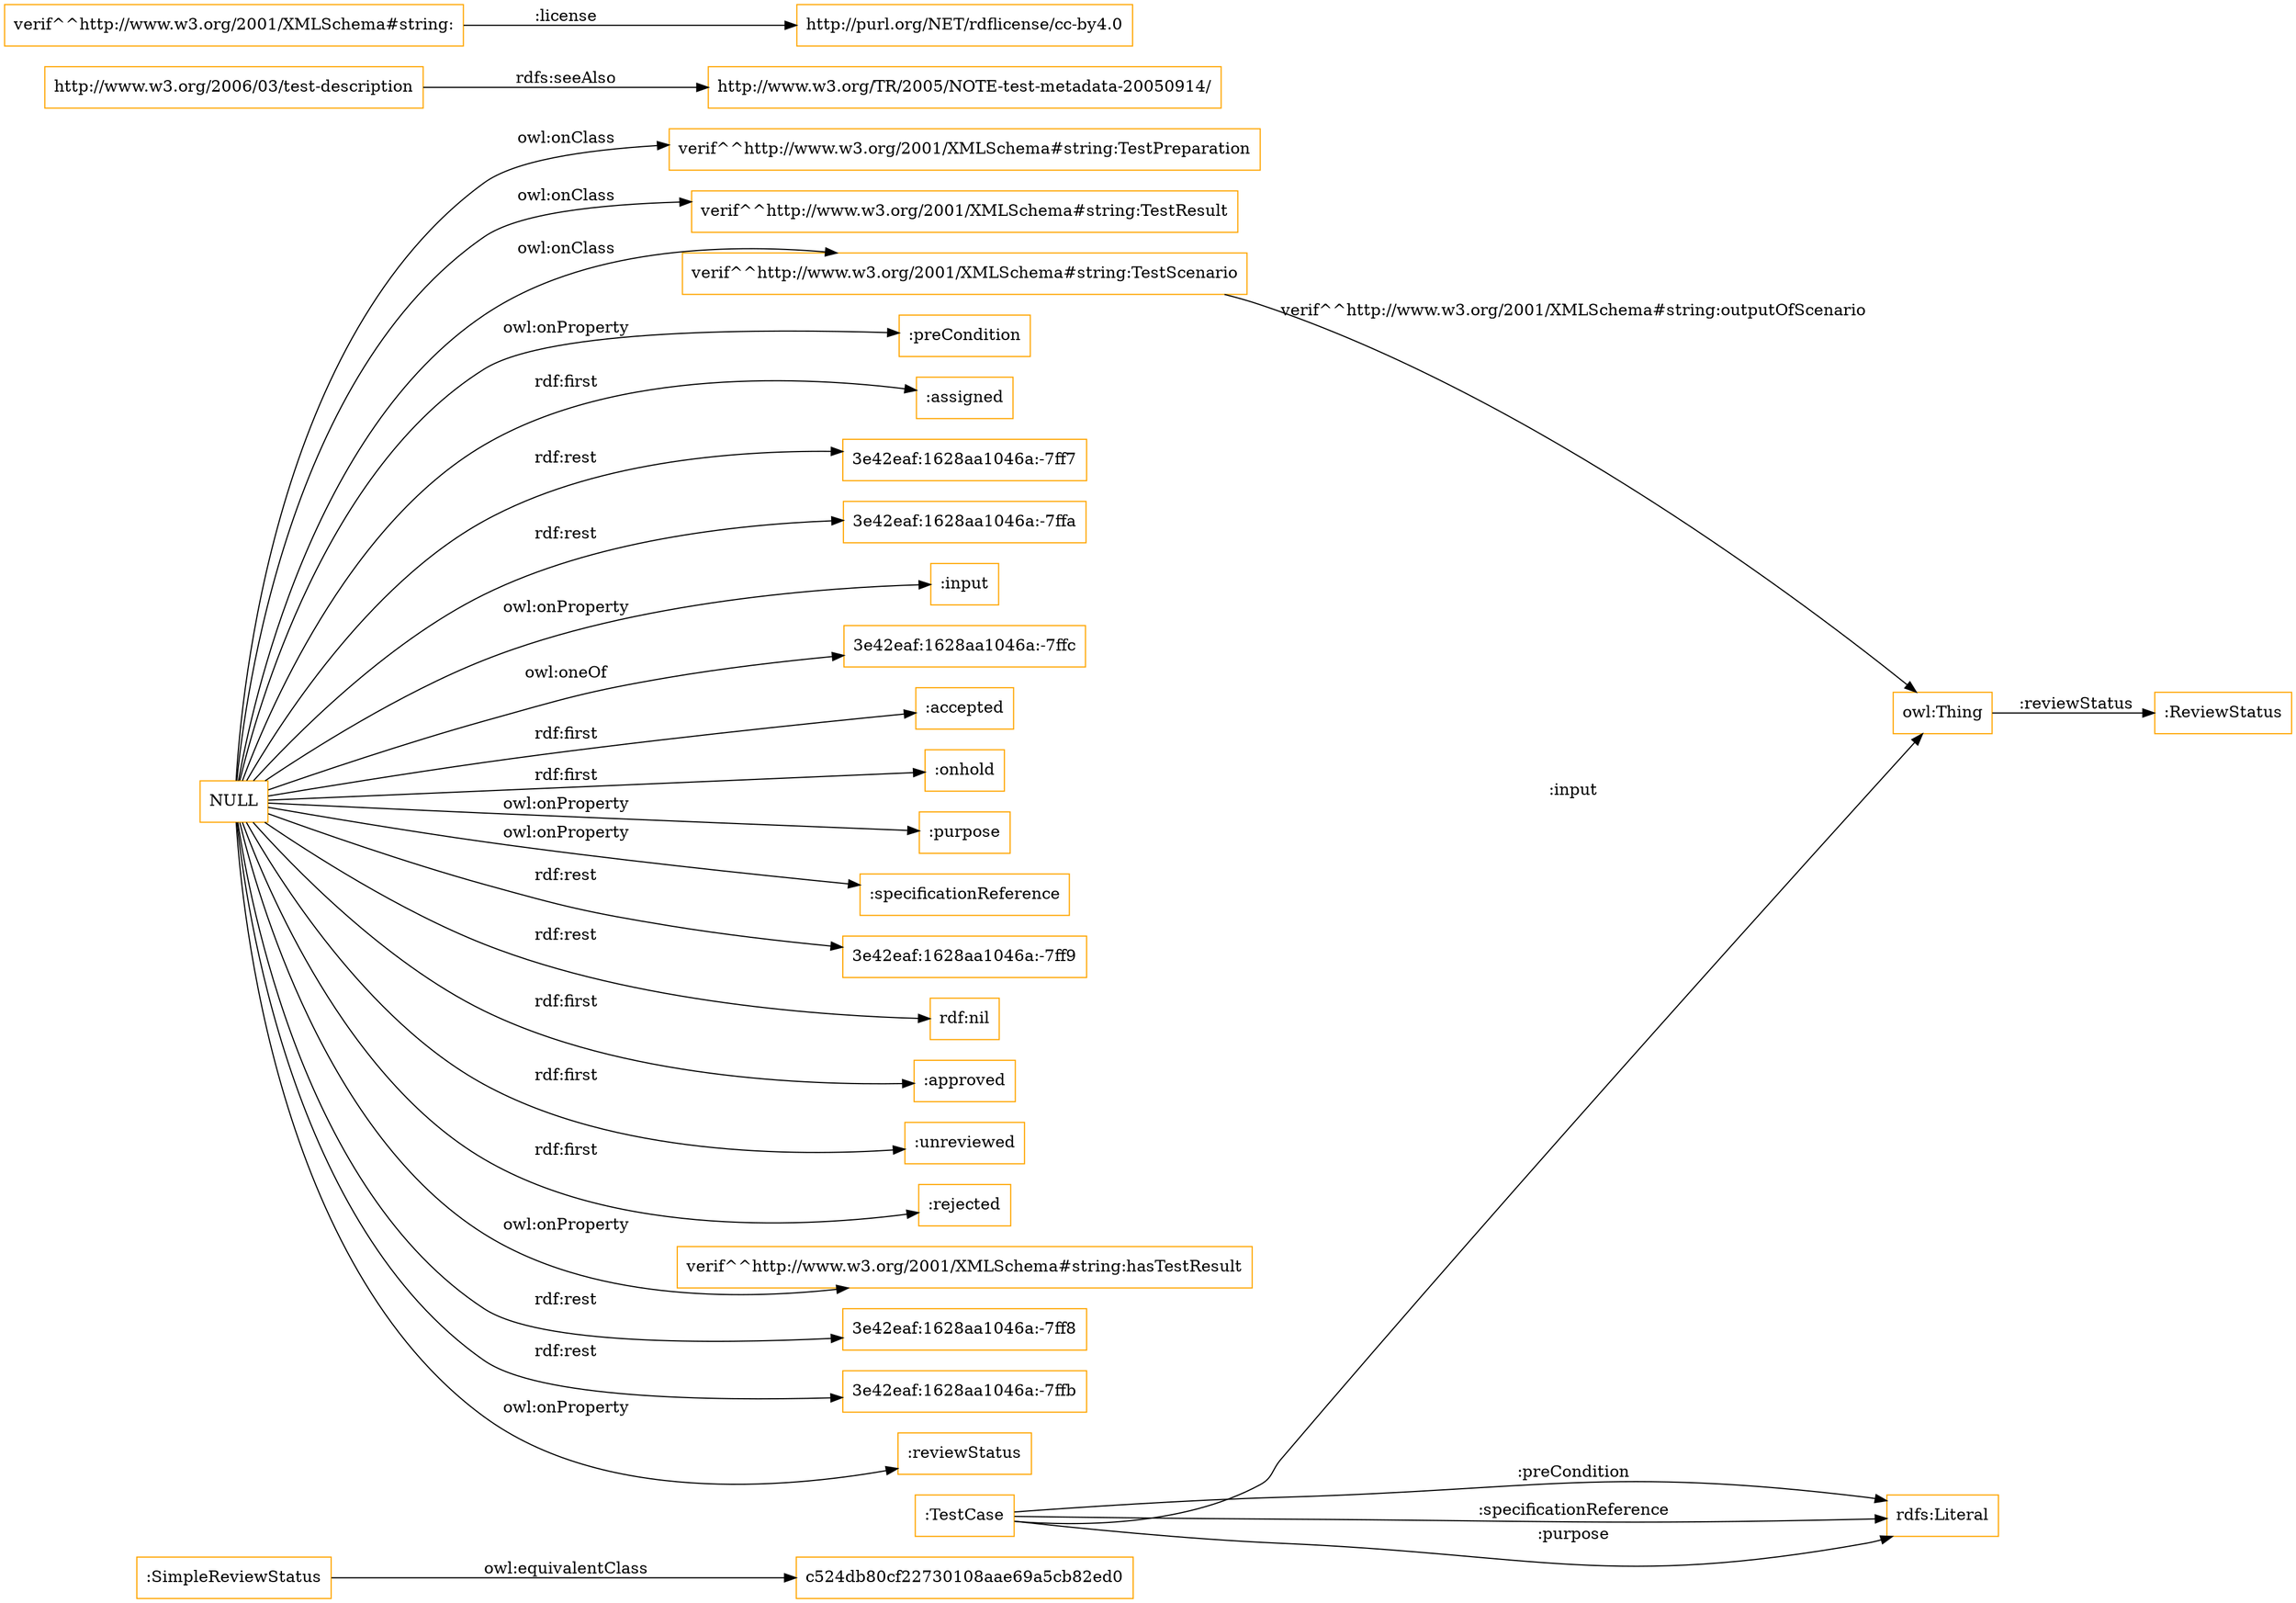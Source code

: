 digraph ar2dtool_diagram { 
rankdir=LR;
size="1501"
node [shape = rectangle, color="orange"]; "c524db80cf22730108aae69a5cb82ed0" ":ReviewStatus" ":SimpleReviewStatus" "verif^^http://www.w3.org/2001/XMLSchema#string:TestPreparation" "verif^^http://www.w3.org/2001/XMLSchema#string:TestResult" "verif^^http://www.w3.org/2001/XMLSchema#string:TestScenario" ":TestCase" ; /*classes style*/
	"http://www.w3.org/2006/03/test-description" -> "http://www.w3.org/TR/2005/NOTE-test-metadata-20050914/" [ label = "rdfs:seeAlso" ];
	":SimpleReviewStatus" -> "c524db80cf22730108aae69a5cb82ed0" [ label = "owl:equivalentClass" ];
	"NULL" -> "verif^^http://www.w3.org/2001/XMLSchema#string:TestResult" [ label = "owl:onClass" ];
	"NULL" -> ":preCondition" [ label = "owl:onProperty" ];
	"NULL" -> ":assigned" [ label = "rdf:first" ];
	"NULL" -> "3e42eaf:1628aa1046a:-7ff7" [ label = "rdf:rest" ];
	"NULL" -> "3e42eaf:1628aa1046a:-7ffa" [ label = "rdf:rest" ];
	"NULL" -> ":input" [ label = "owl:onProperty" ];
	"NULL" -> "verif^^http://www.w3.org/2001/XMLSchema#string:TestPreparation" [ label = "owl:onClass" ];
	"NULL" -> "3e42eaf:1628aa1046a:-7ffc" [ label = "owl:oneOf" ];
	"NULL" -> "verif^^http://www.w3.org/2001/XMLSchema#string:TestScenario" [ label = "owl:onClass" ];
	"NULL" -> ":accepted" [ label = "rdf:first" ];
	"NULL" -> ":onhold" [ label = "rdf:first" ];
	"NULL" -> ":purpose" [ label = "owl:onProperty" ];
	"NULL" -> ":specificationReference" [ label = "owl:onProperty" ];
	"NULL" -> "3e42eaf:1628aa1046a:-7ff9" [ label = "rdf:rest" ];
	"NULL" -> "rdf:nil" [ label = "rdf:rest" ];
	"NULL" -> ":approved" [ label = "rdf:first" ];
	"NULL" -> ":unreviewed" [ label = "rdf:first" ];
	"NULL" -> ":rejected" [ label = "rdf:first" ];
	"NULL" -> "verif^^http://www.w3.org/2001/XMLSchema#string:hasTestResult" [ label = "owl:onProperty" ];
	"NULL" -> "3e42eaf:1628aa1046a:-7ff8" [ label = "rdf:rest" ];
	"NULL" -> "3e42eaf:1628aa1046a:-7ffb" [ label = "rdf:rest" ];
	"NULL" -> ":reviewStatus" [ label = "owl:onProperty" ];
	"verif^^http://www.w3.org/2001/XMLSchema#string:" -> "http://purl.org/NET/rdflicense/cc-by4.0" [ label = ":license" ];
	"verif^^http://www.w3.org/2001/XMLSchema#string:TestScenario" -> "owl:Thing" [ label = "verif^^http://www.w3.org/2001/XMLSchema#string:outputOfScenario" ];
	":TestCase" -> "owl:Thing" [ label = ":input" ];
	":TestCase" -> "rdfs:Literal" [ label = ":preCondition" ];
	":TestCase" -> "rdfs:Literal" [ label = ":specificationReference" ];
	":TestCase" -> "rdfs:Literal" [ label = ":purpose" ];
	"owl:Thing" -> ":ReviewStatus" [ label = ":reviewStatus" ];

}
